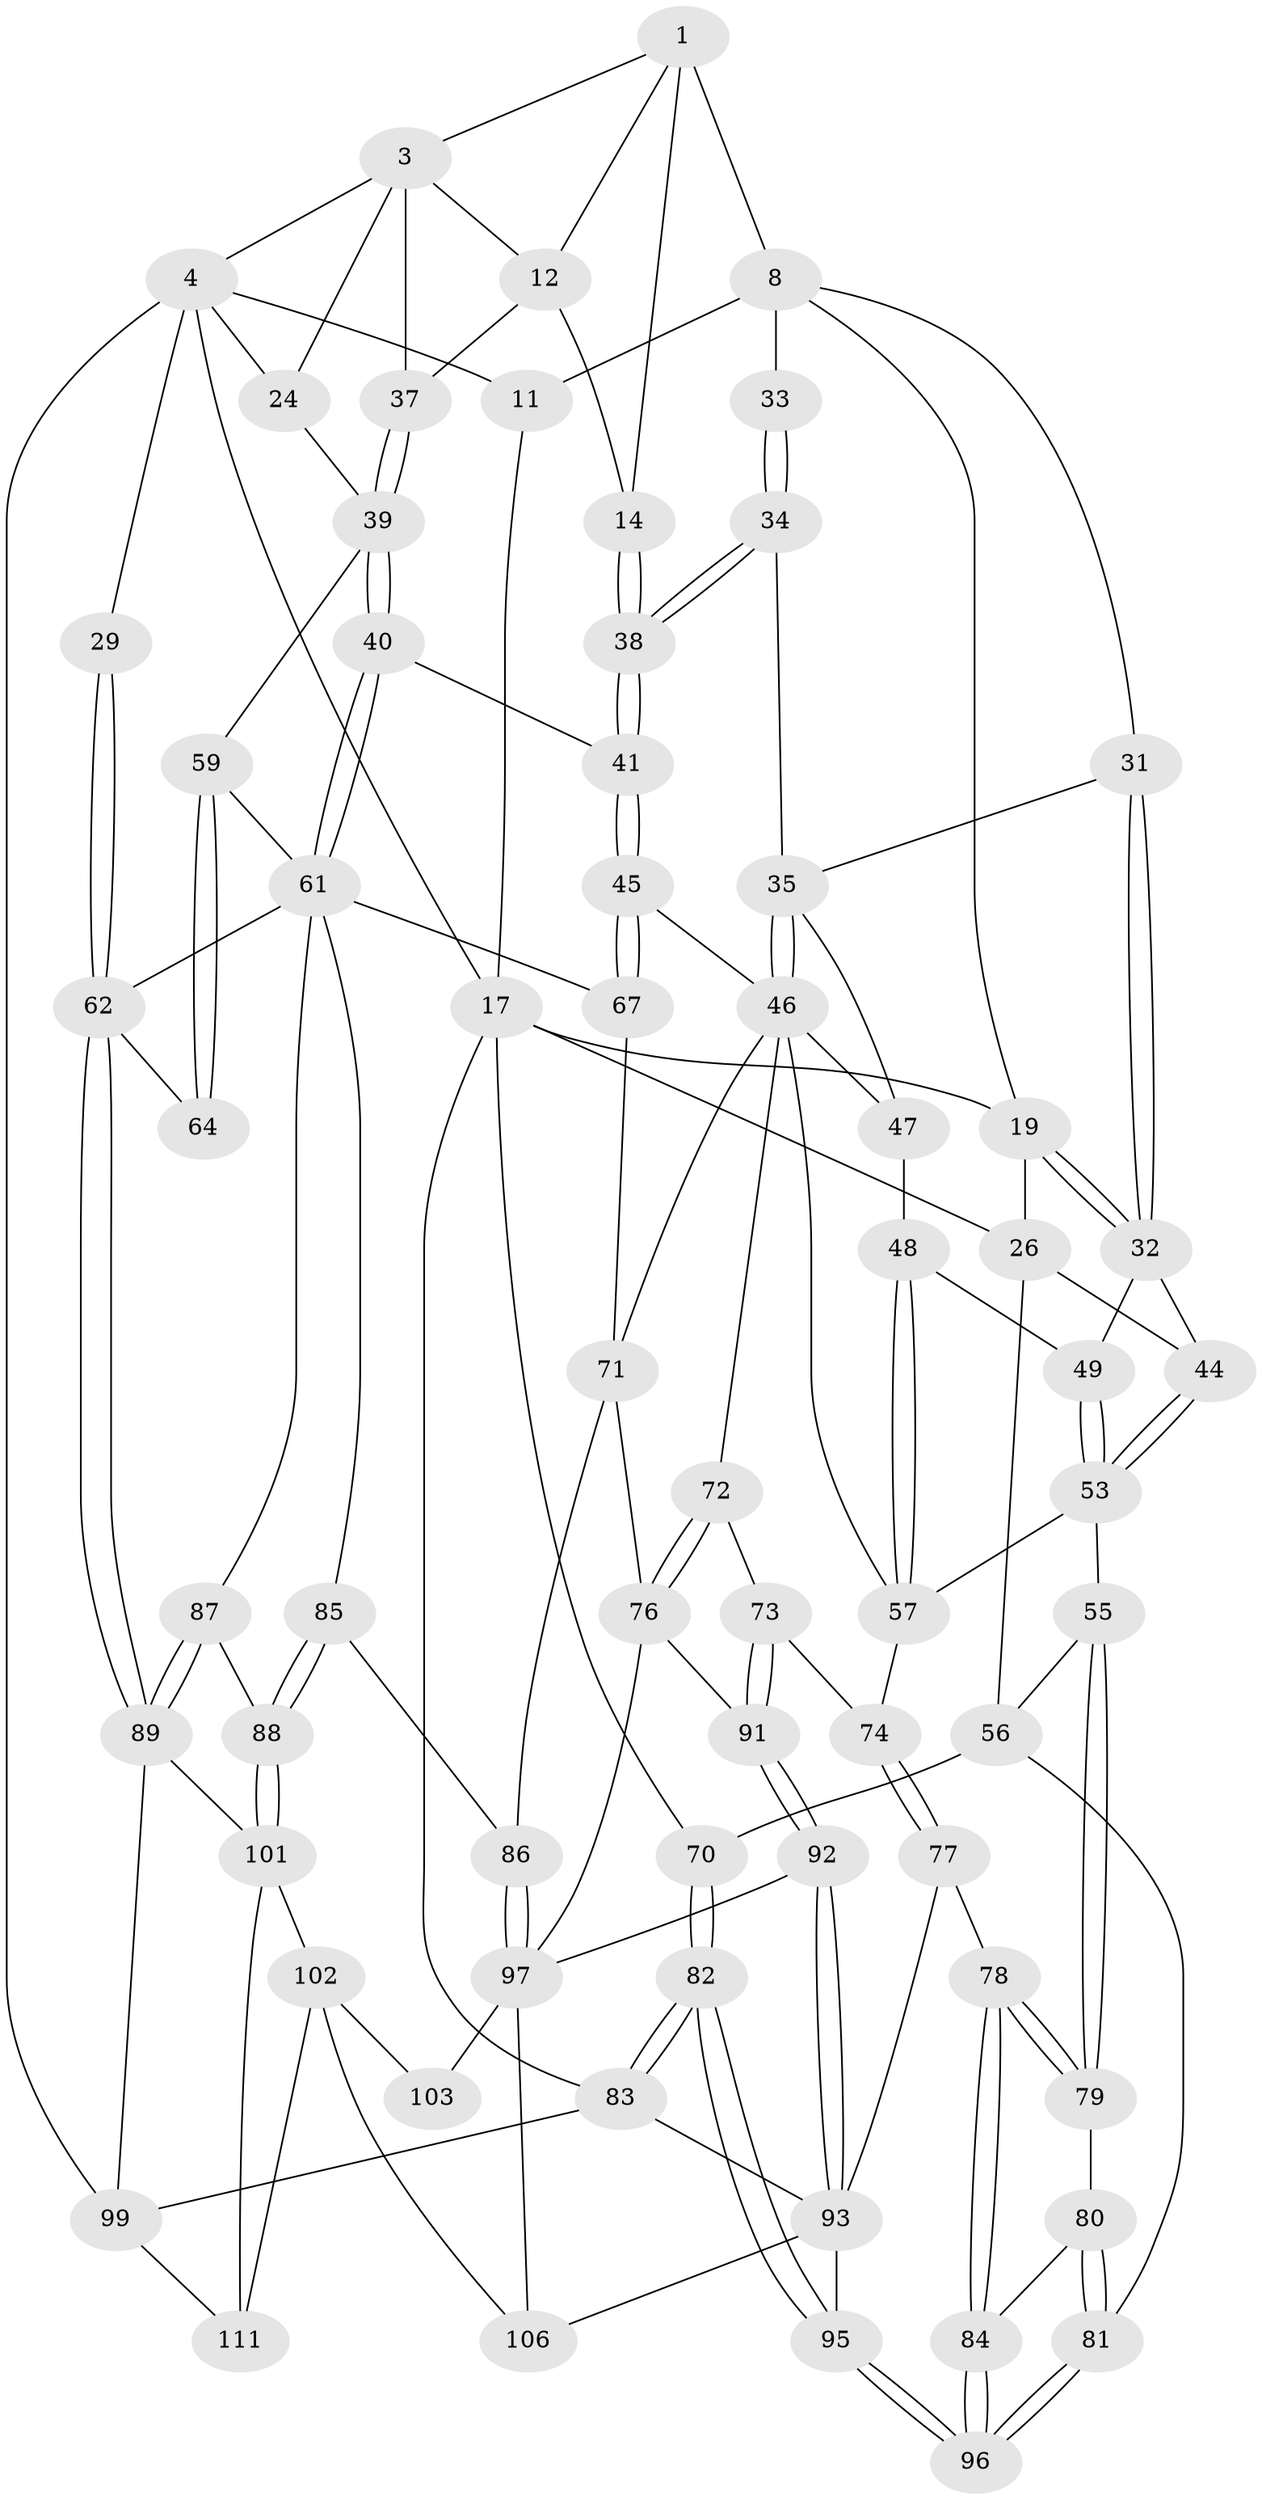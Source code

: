// original degree distribution, {3: 0.017543859649122806, 5: 0.5614035087719298, 4: 0.21929824561403508, 6: 0.20175438596491227}
// Generated by graph-tools (version 1.1) at 2025/21/03/04/25 18:21:10]
// undirected, 68 vertices, 156 edges
graph export_dot {
graph [start="1"]
  node [color=gray90,style=filled];
  1 [pos="+0.6743558661851231+0",super="+2+7"];
  3 [pos="+0.847169839799245+0.08717000575363086",super="+21"];
  4 [pos="+0.8810296891349247+0.0597100952636673",super="+23+5"];
  8 [pos="+0.5431181002057295+0.09798156624946441",super="+25+9"];
  11 [pos="+0.35301916908844655+0"];
  12 [pos="+0.7495891671345986+0.10824309466292532",super="+13"];
  14 [pos="+0.6617641426792361+0.16425970449812147"];
  17 [pos="+0+0",super="+28+18"];
  19 [pos="+0.24500111697170213+0.18404076063178368",super="+20"];
  24 [pos="+0.9736088612060395+0.28039891034262393"];
  26 [pos="+0.068875768237341+0.2338649623805676",super="+27"];
  29 [pos="+1+0.2804879908241627"];
  31 [pos="+0.4027951090507896+0.14082590828857416"];
  32 [pos="+0.24979395982024374+0.20271019968988174",super="+43"];
  33 [pos="+0.5215791647209713+0.20865394060214987"];
  34 [pos="+0.5213417117124083+0.2097969096768366"];
  35 [pos="+0.47082463788775625+0.2504586595288952",super="+36"];
  37 [pos="+0.7740657480131876+0.22372193195889256"];
  38 [pos="+0.6338171335074273+0.33154662299326104"];
  39 [pos="+0.7473186655047009+0.30648336540189947",super="+42"];
  40 [pos="+0.6739523915952254+0.35718707160103197"];
  41 [pos="+0.6369143337822736+0.350160841368188"];
  44 [pos="+0.13995365043820365+0.2421835883828668"];
  45 [pos="+0.583023184277237+0.3881505578601496"];
  46 [pos="+0.5341928200583244+0.395759383524104",super="+50"];
  47 [pos="+0.35538713483748136+0.30480796727549336"];
  48 [pos="+0.28173318446421464+0.27943049577129"];
  49 [pos="+0.2510974438723454+0.22751257254143864"];
  53 [pos="+0.14654039664597707+0.3525468036835035",super="+54"];
  55 [pos="+0.1371499928076901+0.42350930574943524"];
  56 [pos="+0.08978723465580281+0.4212291928442783",super="+69"];
  57 [pos="+0.21859567371242977+0.40544571632559423",super="+58"];
  59 [pos="+0.899989677730916+0.3386630140797375",super="+60"];
  61 [pos="+0.7068878944241872+0.3906554766458327",super="+65"];
  62 [pos="+1+0.6729064799645347",super="+63"];
  64 [pos="+0.8536924387770737+0.4626956737059667"];
  67 [pos="+0.631306334012818+0.5430245844254982"];
  70 [pos="+0+0.5269220860411015"];
  71 [pos="+0.5210084946276423+0.5456797828839466",super="+75"];
  72 [pos="+0.43174303386744484+0.4340229972804106"];
  73 [pos="+0.30640056676470606+0.5495739019642861"];
  74 [pos="+0.2994719513517442+0.5485772685660492"];
  76 [pos="+0.4468508514320462+0.5821774049946756",super="+90"];
  77 [pos="+0.298076324398503+0.5495117000284538"];
  78 [pos="+0.22199230424738908+0.5604753743367569"];
  79 [pos="+0.16076769169345226+0.5077144966450902"];
  80 [pos="+0.1211761577353398+0.5615534462480748"];
  81 [pos="+0+0.575004647953428"];
  82 [pos="+0+1"];
  83 [pos="+0+1"];
  84 [pos="+0.1720742098841415+0.6228513367915186"];
  85 [pos="+0.6604163829413398+0.6657528755246548"];
  86 [pos="+0.5907968648344839+0.6692455372084687"];
  87 [pos="+0.7544939800237843+0.7097707742585538"];
  88 [pos="+0.7054345363015119+0.7185008667320257"];
  89 [pos="+1+0.7735827209862376",super="+100"];
  91 [pos="+0.34980214818011+0.5788169618799471"];
  92 [pos="+0.32136210598471526+0.7718691781421569"];
  93 [pos="+0.2773676533516707+0.8019588634442477",super="+107+94"];
  95 [pos="+0.16051024201666578+0.7388656129729688"];
  96 [pos="+0.15210983568911873+0.715742092608803"];
  97 [pos="+0.4817220795490234+0.7379617415627965",super="+98+104"];
  99 [pos="+1+1"];
  101 [pos="+0.7027736182932485+0.7333669067951095",super="+109"];
  102 [pos="+0.6842739135128775+0.7572701689507205",super="+110"];
  103 [pos="+0.5796306003850525+0.8114706162141916",super="+108"];
  106 [pos="+0.4144601413012598+1"];
  111 [pos="+0.7333410290467273+0.9302413815675732",super="+114"];
  1 -- 3;
  1 -- 12;
  1 -- 8 [weight=2];
  1 -- 14;
  3 -- 4;
  3 -- 24;
  3 -- 12;
  3 -- 37;
  4 -- 24;
  4 -- 29 [weight=2];
  4 -- 17;
  4 -- 99;
  4 -- 11;
  8 -- 33 [weight=2];
  8 -- 19;
  8 -- 11;
  8 -- 31;
  11 -- 17;
  12 -- 37;
  12 -- 14;
  14 -- 38;
  14 -- 38;
  17 -- 83;
  17 -- 26;
  17 -- 70;
  17 -- 19;
  19 -- 32;
  19 -- 32;
  19 -- 26;
  24 -- 39;
  26 -- 44;
  26 -- 56;
  29 -- 62;
  29 -- 62;
  31 -- 32;
  31 -- 32;
  31 -- 35;
  32 -- 49;
  32 -- 44;
  33 -- 34;
  33 -- 34;
  34 -- 35;
  34 -- 38;
  34 -- 38;
  35 -- 46;
  35 -- 46;
  35 -- 47;
  37 -- 39;
  37 -- 39;
  38 -- 41;
  38 -- 41;
  39 -- 40;
  39 -- 40;
  39 -- 59;
  40 -- 41;
  40 -- 61;
  40 -- 61;
  41 -- 45;
  41 -- 45;
  44 -- 53;
  44 -- 53;
  45 -- 46;
  45 -- 67;
  45 -- 67;
  46 -- 71;
  46 -- 72;
  46 -- 57;
  46 -- 47;
  47 -- 48;
  48 -- 49;
  48 -- 57;
  48 -- 57;
  49 -- 53;
  49 -- 53;
  53 -- 57;
  53 -- 55;
  55 -- 56;
  55 -- 79;
  55 -- 79;
  56 -- 81;
  56 -- 70;
  57 -- 74;
  59 -- 64 [weight=2];
  59 -- 64;
  59 -- 61;
  61 -- 67;
  61 -- 85;
  61 -- 87;
  61 -- 62;
  62 -- 89;
  62 -- 89;
  62 -- 64;
  67 -- 71;
  70 -- 82;
  70 -- 82;
  71 -- 76;
  71 -- 86;
  72 -- 73;
  72 -- 76;
  72 -- 76;
  73 -- 74;
  73 -- 91;
  73 -- 91;
  74 -- 77;
  74 -- 77;
  76 -- 97;
  76 -- 91;
  77 -- 78;
  77 -- 93;
  78 -- 79;
  78 -- 79;
  78 -- 84;
  78 -- 84;
  79 -- 80;
  80 -- 81;
  80 -- 81;
  80 -- 84;
  81 -- 96;
  81 -- 96;
  82 -- 83;
  82 -- 83;
  82 -- 95;
  82 -- 95;
  83 -- 99;
  83 -- 93;
  84 -- 96;
  84 -- 96;
  85 -- 86;
  85 -- 88;
  85 -- 88;
  86 -- 97;
  86 -- 97;
  87 -- 88;
  87 -- 89;
  87 -- 89;
  88 -- 101;
  88 -- 101;
  89 -- 99;
  89 -- 101;
  91 -- 92;
  91 -- 92;
  92 -- 93;
  92 -- 93;
  92 -- 97;
  93 -- 106;
  93 -- 95;
  95 -- 96;
  95 -- 96;
  97 -- 106;
  97 -- 103 [weight=2];
  99 -- 111;
  101 -- 102;
  101 -- 111;
  102 -- 103 [weight=2];
  102 -- 106;
  102 -- 111 [weight=2];
}
